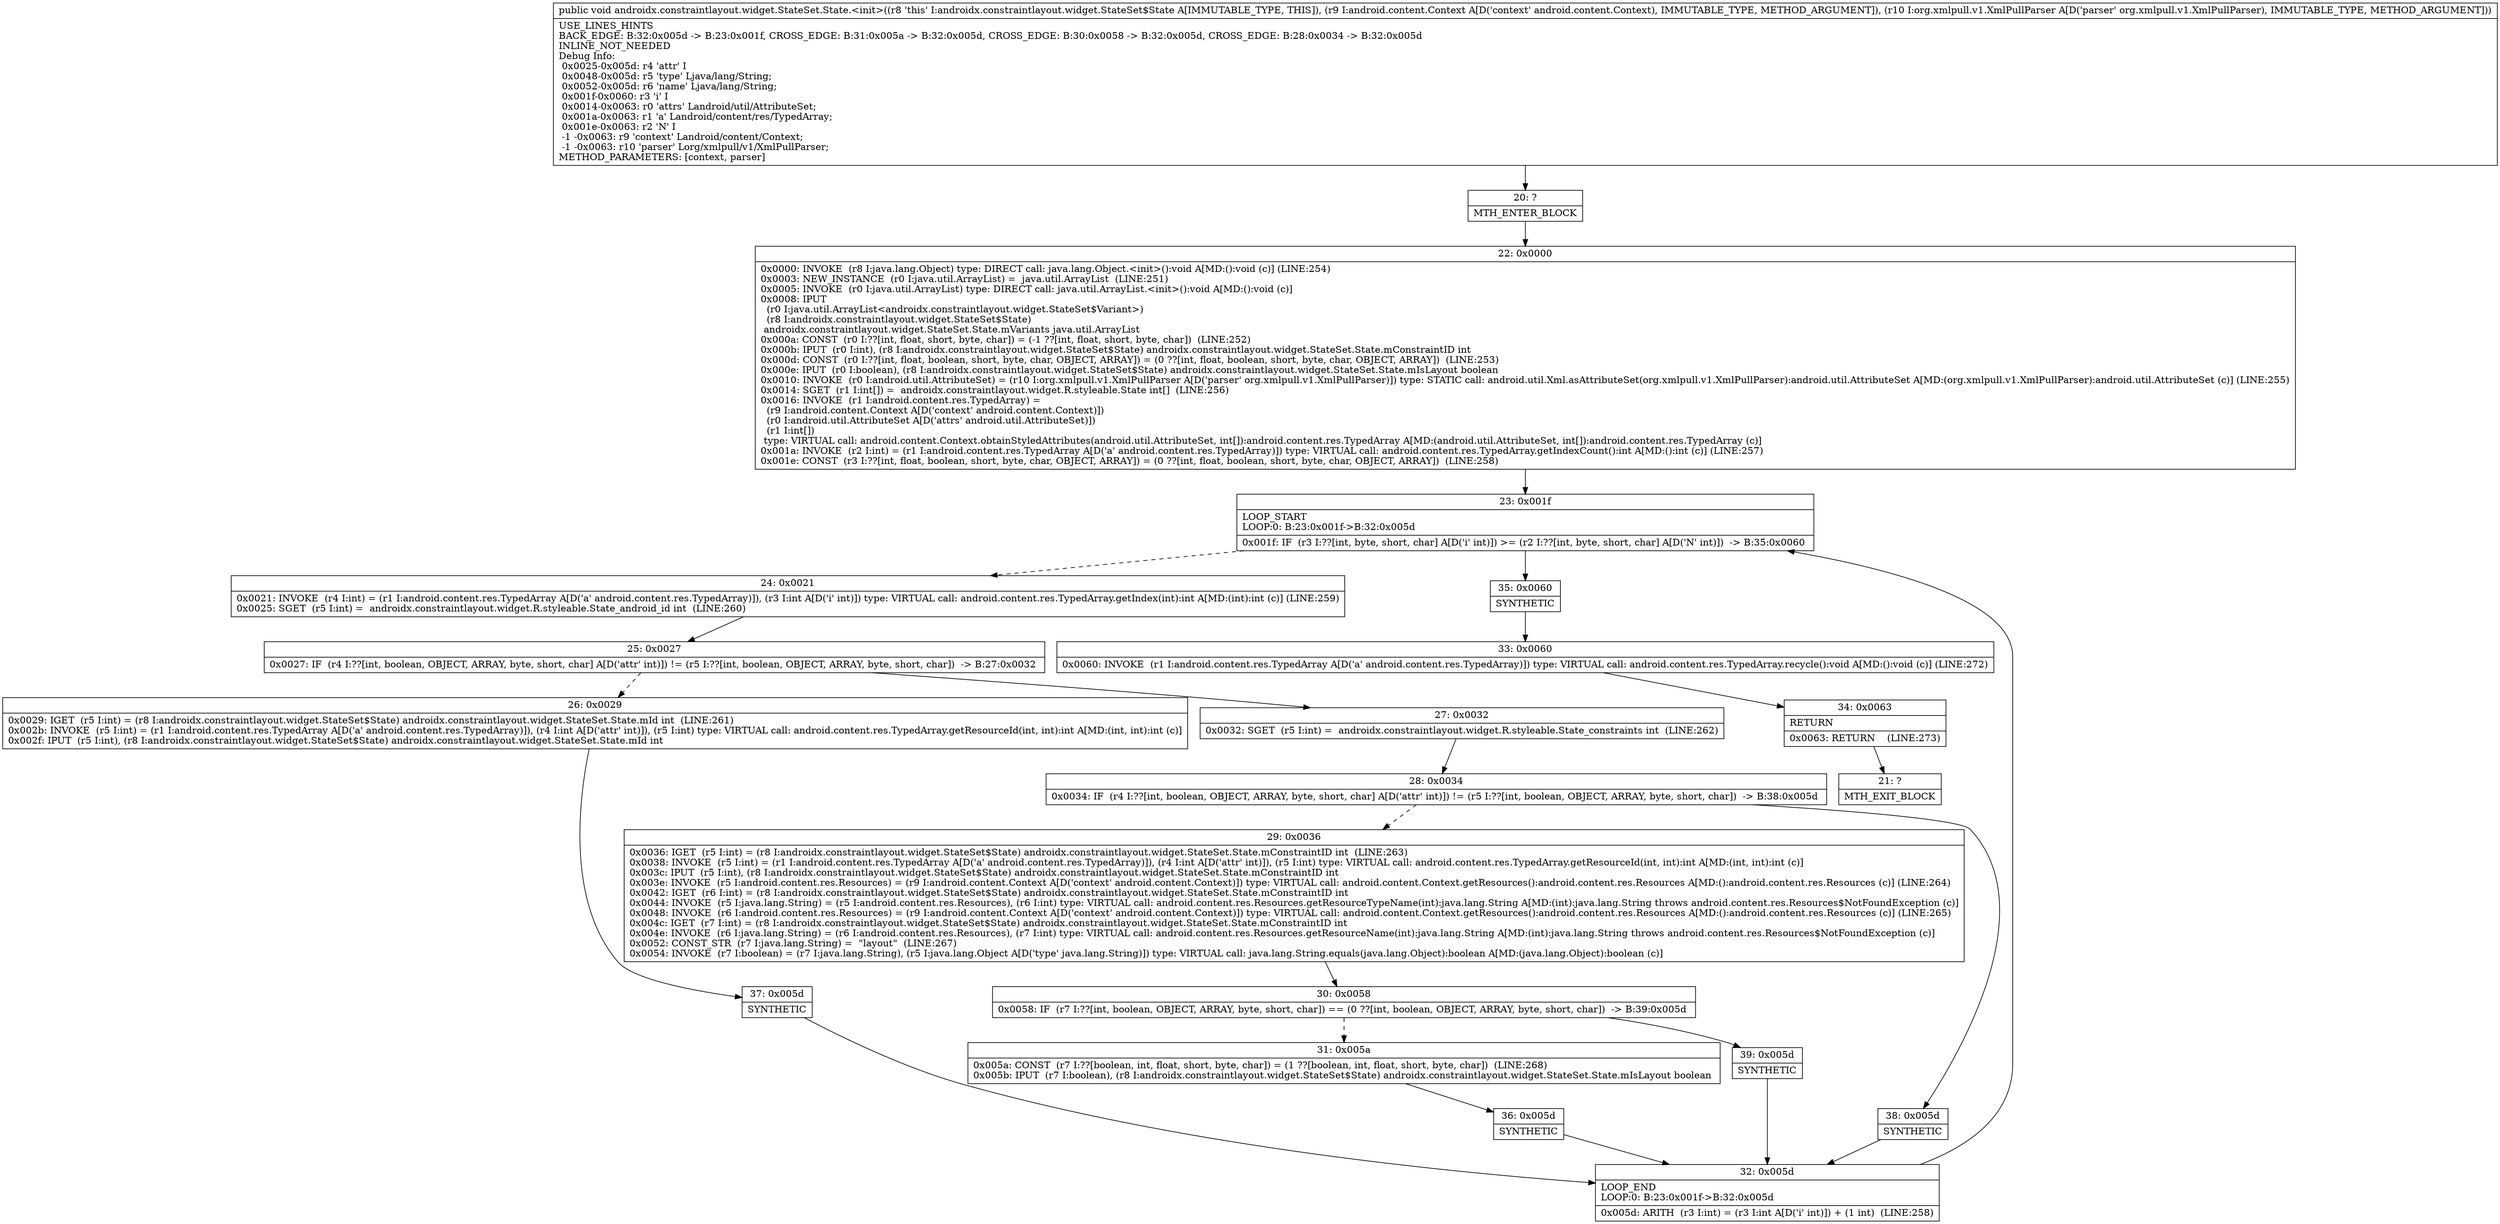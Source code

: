 digraph "CFG forandroidx.constraintlayout.widget.StateSet.State.\<init\>(Landroid\/content\/Context;Lorg\/xmlpull\/v1\/XmlPullParser;)V" {
Node_20 [shape=record,label="{20\:\ ?|MTH_ENTER_BLOCK\l}"];
Node_22 [shape=record,label="{22\:\ 0x0000|0x0000: INVOKE  (r8 I:java.lang.Object) type: DIRECT call: java.lang.Object.\<init\>():void A[MD:():void (c)] (LINE:254)\l0x0003: NEW_INSTANCE  (r0 I:java.util.ArrayList) =  java.util.ArrayList  (LINE:251)\l0x0005: INVOKE  (r0 I:java.util.ArrayList) type: DIRECT call: java.util.ArrayList.\<init\>():void A[MD:():void (c)]\l0x0008: IPUT  \l  (r0 I:java.util.ArrayList\<androidx.constraintlayout.widget.StateSet$Variant\>)\l  (r8 I:androidx.constraintlayout.widget.StateSet$State)\l androidx.constraintlayout.widget.StateSet.State.mVariants java.util.ArrayList \l0x000a: CONST  (r0 I:??[int, float, short, byte, char]) = (\-1 ??[int, float, short, byte, char])  (LINE:252)\l0x000b: IPUT  (r0 I:int), (r8 I:androidx.constraintlayout.widget.StateSet$State) androidx.constraintlayout.widget.StateSet.State.mConstraintID int \l0x000d: CONST  (r0 I:??[int, float, boolean, short, byte, char, OBJECT, ARRAY]) = (0 ??[int, float, boolean, short, byte, char, OBJECT, ARRAY])  (LINE:253)\l0x000e: IPUT  (r0 I:boolean), (r8 I:androidx.constraintlayout.widget.StateSet$State) androidx.constraintlayout.widget.StateSet.State.mIsLayout boolean \l0x0010: INVOKE  (r0 I:android.util.AttributeSet) = (r10 I:org.xmlpull.v1.XmlPullParser A[D('parser' org.xmlpull.v1.XmlPullParser)]) type: STATIC call: android.util.Xml.asAttributeSet(org.xmlpull.v1.XmlPullParser):android.util.AttributeSet A[MD:(org.xmlpull.v1.XmlPullParser):android.util.AttributeSet (c)] (LINE:255)\l0x0014: SGET  (r1 I:int[]) =  androidx.constraintlayout.widget.R.styleable.State int[]  (LINE:256)\l0x0016: INVOKE  (r1 I:android.content.res.TypedArray) = \l  (r9 I:android.content.Context A[D('context' android.content.Context)])\l  (r0 I:android.util.AttributeSet A[D('attrs' android.util.AttributeSet)])\l  (r1 I:int[])\l type: VIRTUAL call: android.content.Context.obtainStyledAttributes(android.util.AttributeSet, int[]):android.content.res.TypedArray A[MD:(android.util.AttributeSet, int[]):android.content.res.TypedArray (c)]\l0x001a: INVOKE  (r2 I:int) = (r1 I:android.content.res.TypedArray A[D('a' android.content.res.TypedArray)]) type: VIRTUAL call: android.content.res.TypedArray.getIndexCount():int A[MD:():int (c)] (LINE:257)\l0x001e: CONST  (r3 I:??[int, float, boolean, short, byte, char, OBJECT, ARRAY]) = (0 ??[int, float, boolean, short, byte, char, OBJECT, ARRAY])  (LINE:258)\l}"];
Node_23 [shape=record,label="{23\:\ 0x001f|LOOP_START\lLOOP:0: B:23:0x001f\-\>B:32:0x005d\l|0x001f: IF  (r3 I:??[int, byte, short, char] A[D('i' int)]) \>= (r2 I:??[int, byte, short, char] A[D('N' int)])  \-\> B:35:0x0060 \l}"];
Node_24 [shape=record,label="{24\:\ 0x0021|0x0021: INVOKE  (r4 I:int) = (r1 I:android.content.res.TypedArray A[D('a' android.content.res.TypedArray)]), (r3 I:int A[D('i' int)]) type: VIRTUAL call: android.content.res.TypedArray.getIndex(int):int A[MD:(int):int (c)] (LINE:259)\l0x0025: SGET  (r5 I:int) =  androidx.constraintlayout.widget.R.styleable.State_android_id int  (LINE:260)\l}"];
Node_25 [shape=record,label="{25\:\ 0x0027|0x0027: IF  (r4 I:??[int, boolean, OBJECT, ARRAY, byte, short, char] A[D('attr' int)]) != (r5 I:??[int, boolean, OBJECT, ARRAY, byte, short, char])  \-\> B:27:0x0032 \l}"];
Node_26 [shape=record,label="{26\:\ 0x0029|0x0029: IGET  (r5 I:int) = (r8 I:androidx.constraintlayout.widget.StateSet$State) androidx.constraintlayout.widget.StateSet.State.mId int  (LINE:261)\l0x002b: INVOKE  (r5 I:int) = (r1 I:android.content.res.TypedArray A[D('a' android.content.res.TypedArray)]), (r4 I:int A[D('attr' int)]), (r5 I:int) type: VIRTUAL call: android.content.res.TypedArray.getResourceId(int, int):int A[MD:(int, int):int (c)]\l0x002f: IPUT  (r5 I:int), (r8 I:androidx.constraintlayout.widget.StateSet$State) androidx.constraintlayout.widget.StateSet.State.mId int \l}"];
Node_37 [shape=record,label="{37\:\ 0x005d|SYNTHETIC\l}"];
Node_32 [shape=record,label="{32\:\ 0x005d|LOOP_END\lLOOP:0: B:23:0x001f\-\>B:32:0x005d\l|0x005d: ARITH  (r3 I:int) = (r3 I:int A[D('i' int)]) + (1 int)  (LINE:258)\l}"];
Node_27 [shape=record,label="{27\:\ 0x0032|0x0032: SGET  (r5 I:int) =  androidx.constraintlayout.widget.R.styleable.State_constraints int  (LINE:262)\l}"];
Node_28 [shape=record,label="{28\:\ 0x0034|0x0034: IF  (r4 I:??[int, boolean, OBJECT, ARRAY, byte, short, char] A[D('attr' int)]) != (r5 I:??[int, boolean, OBJECT, ARRAY, byte, short, char])  \-\> B:38:0x005d \l}"];
Node_29 [shape=record,label="{29\:\ 0x0036|0x0036: IGET  (r5 I:int) = (r8 I:androidx.constraintlayout.widget.StateSet$State) androidx.constraintlayout.widget.StateSet.State.mConstraintID int  (LINE:263)\l0x0038: INVOKE  (r5 I:int) = (r1 I:android.content.res.TypedArray A[D('a' android.content.res.TypedArray)]), (r4 I:int A[D('attr' int)]), (r5 I:int) type: VIRTUAL call: android.content.res.TypedArray.getResourceId(int, int):int A[MD:(int, int):int (c)]\l0x003c: IPUT  (r5 I:int), (r8 I:androidx.constraintlayout.widget.StateSet$State) androidx.constraintlayout.widget.StateSet.State.mConstraintID int \l0x003e: INVOKE  (r5 I:android.content.res.Resources) = (r9 I:android.content.Context A[D('context' android.content.Context)]) type: VIRTUAL call: android.content.Context.getResources():android.content.res.Resources A[MD:():android.content.res.Resources (c)] (LINE:264)\l0x0042: IGET  (r6 I:int) = (r8 I:androidx.constraintlayout.widget.StateSet$State) androidx.constraintlayout.widget.StateSet.State.mConstraintID int \l0x0044: INVOKE  (r5 I:java.lang.String) = (r5 I:android.content.res.Resources), (r6 I:int) type: VIRTUAL call: android.content.res.Resources.getResourceTypeName(int):java.lang.String A[MD:(int):java.lang.String throws android.content.res.Resources$NotFoundException (c)]\l0x0048: INVOKE  (r6 I:android.content.res.Resources) = (r9 I:android.content.Context A[D('context' android.content.Context)]) type: VIRTUAL call: android.content.Context.getResources():android.content.res.Resources A[MD:():android.content.res.Resources (c)] (LINE:265)\l0x004c: IGET  (r7 I:int) = (r8 I:androidx.constraintlayout.widget.StateSet$State) androidx.constraintlayout.widget.StateSet.State.mConstraintID int \l0x004e: INVOKE  (r6 I:java.lang.String) = (r6 I:android.content.res.Resources), (r7 I:int) type: VIRTUAL call: android.content.res.Resources.getResourceName(int):java.lang.String A[MD:(int):java.lang.String throws android.content.res.Resources$NotFoundException (c)]\l0x0052: CONST_STR  (r7 I:java.lang.String) =  \"layout\"  (LINE:267)\l0x0054: INVOKE  (r7 I:boolean) = (r7 I:java.lang.String), (r5 I:java.lang.Object A[D('type' java.lang.String)]) type: VIRTUAL call: java.lang.String.equals(java.lang.Object):boolean A[MD:(java.lang.Object):boolean (c)]\l}"];
Node_30 [shape=record,label="{30\:\ 0x0058|0x0058: IF  (r7 I:??[int, boolean, OBJECT, ARRAY, byte, short, char]) == (0 ??[int, boolean, OBJECT, ARRAY, byte, short, char])  \-\> B:39:0x005d \l}"];
Node_31 [shape=record,label="{31\:\ 0x005a|0x005a: CONST  (r7 I:??[boolean, int, float, short, byte, char]) = (1 ??[boolean, int, float, short, byte, char])  (LINE:268)\l0x005b: IPUT  (r7 I:boolean), (r8 I:androidx.constraintlayout.widget.StateSet$State) androidx.constraintlayout.widget.StateSet.State.mIsLayout boolean \l}"];
Node_36 [shape=record,label="{36\:\ 0x005d|SYNTHETIC\l}"];
Node_39 [shape=record,label="{39\:\ 0x005d|SYNTHETIC\l}"];
Node_38 [shape=record,label="{38\:\ 0x005d|SYNTHETIC\l}"];
Node_35 [shape=record,label="{35\:\ 0x0060|SYNTHETIC\l}"];
Node_33 [shape=record,label="{33\:\ 0x0060|0x0060: INVOKE  (r1 I:android.content.res.TypedArray A[D('a' android.content.res.TypedArray)]) type: VIRTUAL call: android.content.res.TypedArray.recycle():void A[MD:():void (c)] (LINE:272)\l}"];
Node_34 [shape=record,label="{34\:\ 0x0063|RETURN\l|0x0063: RETURN    (LINE:273)\l}"];
Node_21 [shape=record,label="{21\:\ ?|MTH_EXIT_BLOCK\l}"];
MethodNode[shape=record,label="{public void androidx.constraintlayout.widget.StateSet.State.\<init\>((r8 'this' I:androidx.constraintlayout.widget.StateSet$State A[IMMUTABLE_TYPE, THIS]), (r9 I:android.content.Context A[D('context' android.content.Context), IMMUTABLE_TYPE, METHOD_ARGUMENT]), (r10 I:org.xmlpull.v1.XmlPullParser A[D('parser' org.xmlpull.v1.XmlPullParser), IMMUTABLE_TYPE, METHOD_ARGUMENT]))  | USE_LINES_HINTS\lBACK_EDGE: B:32:0x005d \-\> B:23:0x001f, CROSS_EDGE: B:31:0x005a \-\> B:32:0x005d, CROSS_EDGE: B:30:0x0058 \-\> B:32:0x005d, CROSS_EDGE: B:28:0x0034 \-\> B:32:0x005d\lINLINE_NOT_NEEDED\lDebug Info:\l  0x0025\-0x005d: r4 'attr' I\l  0x0048\-0x005d: r5 'type' Ljava\/lang\/String;\l  0x0052\-0x005d: r6 'name' Ljava\/lang\/String;\l  0x001f\-0x0060: r3 'i' I\l  0x0014\-0x0063: r0 'attrs' Landroid\/util\/AttributeSet;\l  0x001a\-0x0063: r1 'a' Landroid\/content\/res\/TypedArray;\l  0x001e\-0x0063: r2 'N' I\l  \-1 \-0x0063: r9 'context' Landroid\/content\/Context;\l  \-1 \-0x0063: r10 'parser' Lorg\/xmlpull\/v1\/XmlPullParser;\lMETHOD_PARAMETERS: [context, parser]\l}"];
MethodNode -> Node_20;Node_20 -> Node_22;
Node_22 -> Node_23;
Node_23 -> Node_24[style=dashed];
Node_23 -> Node_35;
Node_24 -> Node_25;
Node_25 -> Node_26[style=dashed];
Node_25 -> Node_27;
Node_26 -> Node_37;
Node_37 -> Node_32;
Node_32 -> Node_23;
Node_27 -> Node_28;
Node_28 -> Node_29[style=dashed];
Node_28 -> Node_38;
Node_29 -> Node_30;
Node_30 -> Node_31[style=dashed];
Node_30 -> Node_39;
Node_31 -> Node_36;
Node_36 -> Node_32;
Node_39 -> Node_32;
Node_38 -> Node_32;
Node_35 -> Node_33;
Node_33 -> Node_34;
Node_34 -> Node_21;
}

